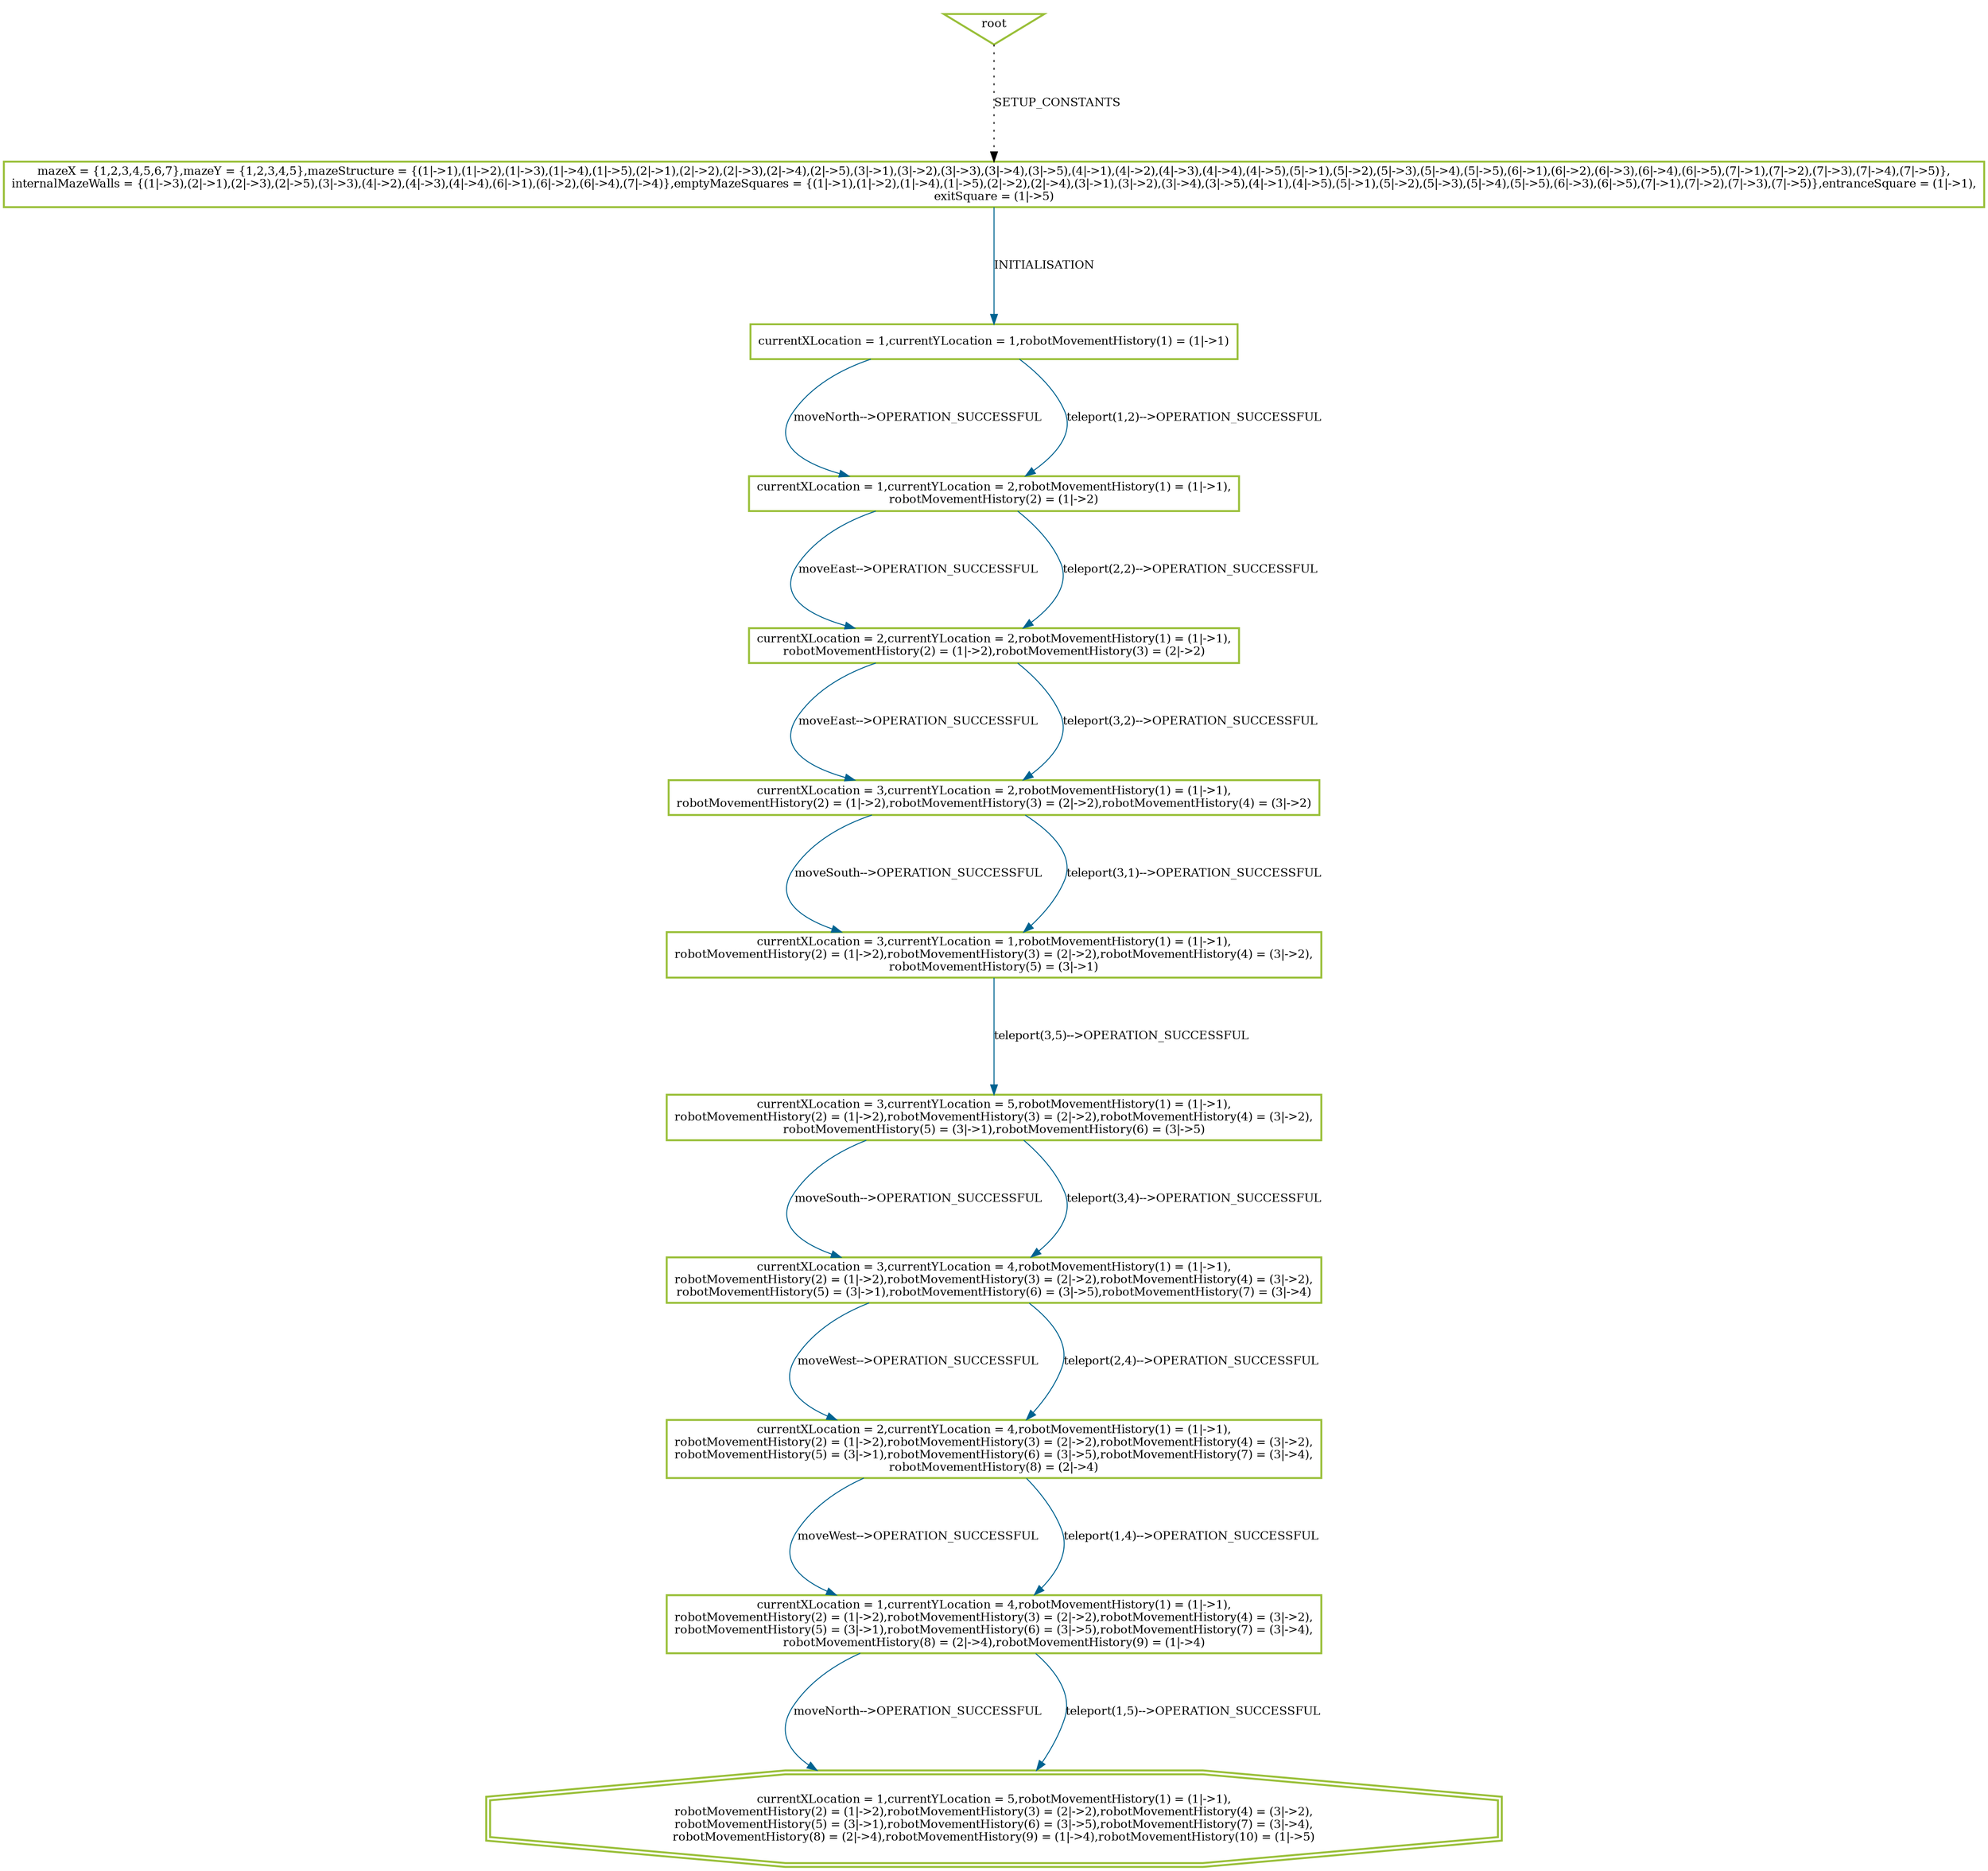 digraph "history" {
	graph [
		fontsize = "14"
		fontname = "Times-Roman"
		fontcolor = "black"
		nodesep = "1.5"
		ranksep = "1.5"
	]
	node [
		fontsize = "14"
		fontname = "Times-Roman"
		fontcolor = "black"
		shape = "ellipse"
		style = "solid"
	]
	edge [
		fontsize = "14"
		fontname = "Times-Roman"
		fontcolor = "black"
		style = "solid"
	]
	"0" [
		fontsize = "12"
		fontname = "Times-Roman"
		fontcolor = "black"
		penwidth = "2"
		label = "mazeX = \{1,2,3,4,5,6,7\},mazeY = \{1,2,3,4,5\},mazeStructure = \{(1\|-\>1),(1\|-\>2),(1\|-\>3),(1\|-\>4),(1\|-\>5),(2\|-\>1),(2\|-\>2),(2\|-\>3),(2\|-\>4),(2\|-\>5),(3\|-\>1),(3\|-\>2),(3\|-\>3),(3\|-\>4),(3\|-\>5),(4\|-\>1),(4\|-\>2),(4\|-\>3),(4\|-\>4),(4\|-\>5),(5\|-\>1),(5\|-\>2),(5\|-\>3),(5\|-\>4),(5\|-\>5),(6\|-\>1),(6\|-\>2),(6\|-\>3),(6\|-\>4),(6\|-\>5),(7\|-\>1),(7\|-\>2),(7\|-\>3),(7\|-\>4),(7\|-\>5)\},\ninternalMazeWalls = \{(1\|-\>3),(2\|-\>1),(2\|-\>3),(2\|-\>5),(3\|-\>3),(4\|-\>2),(4\|-\>3),(4\|-\>4),(6\|-\>1),(6\|-\>2),(6\|-\>4),(7\|-\>4)\},emptyMazeSquares = \{(1\|-\>1),(1\|-\>2),(1\|-\>4),(1\|-\>5),(2\|-\>2),(2\|-\>4),(3\|-\>1),(3\|-\>2),(3\|-\>4),(3\|-\>5),(4\|-\>1),(4\|-\>5),(5\|-\>1),(5\|-\>2),(5\|-\>3),(5\|-\>4),(5\|-\>5),(6\|-\>3),(6\|-\>5),(7\|-\>1),(7\|-\>2),(7\|-\>3),(7\|-\>5)\},entranceSquare = (1\|-\>1),\nexitSquare = (1\|-\>5)"
		shape = "box"
		style = "solid"
		color = "#99BF38"
	]
	"1" [
		fontsize = "12"
		fontname = "Times-Roman"
		fontcolor = "black"
		penwidth = "2"
		label = "currentXLocation = 1,currentYLocation = 1,robotMovementHistory(1) = (1\|-\>1)"
		shape = "box"
		style = "solid"
		color = "#99BF38"
	]
	"2" [
		fontsize = "12"
		fontname = "Times-Roman"
		fontcolor = "black"
		penwidth = "2"
		label = "currentXLocation = 1,currentYLocation = 2,robotMovementHistory(1) = (1\|-\>1),\nrobotMovementHistory(2) = (1\|-\>2)"
		shape = "box"
		style = "solid"
		color = "#99BF38"
	]
	"26" [
		fontsize = "12"
		fontname = "Times-Roman"
		fontcolor = "black"
		penwidth = "2"
		label = "currentXLocation = 2,currentYLocation = 2,robotMovementHistory(1) = (1\|-\>1),\nrobotMovementHistory(2) = (1\|-\>2),robotMovementHistory(3) = (2\|-\>2)"
		shape = "box"
		style = "solid"
		color = "#99BF38"
	]
	"48" [
		fontsize = "12"
		fontname = "Times-Roman"
		fontcolor = "black"
		penwidth = "2"
		label = "currentXLocation = 3,currentYLocation = 2,robotMovementHistory(1) = (1\|-\>1),\nrobotMovementHistory(2) = (1\|-\>2),robotMovementHistory(3) = (2\|-\>2),robotMovementHistory(4) = (3\|-\>2)"
		shape = "box"
		style = "solid"
		color = "#99BF38"
	]
	"71" [
		fontsize = "12"
		fontname = "Times-Roman"
		fontcolor = "black"
		penwidth = "2"
		label = "currentXLocation = 3,currentYLocation = 1,robotMovementHistory(1) = (1\|-\>1),\nrobotMovementHistory(2) = (1\|-\>2),robotMovementHistory(3) = (2\|-\>2),robotMovementHistory(4) = (3\|-\>2),\nrobotMovementHistory(5) = (3\|-\>1)"
		shape = "box"
		style = "solid"
		color = "#99BF38"
	]
	"112" [
		fontsize = "12"
		fontname = "Times-Roman"
		fontcolor = "black"
		penwidth = "2"
		label = "currentXLocation = 3,currentYLocation = 5,robotMovementHistory(1) = (1\|-\>1),\nrobotMovementHistory(2) = (1\|-\>2),robotMovementHistory(3) = (2\|-\>2),robotMovementHistory(4) = (3\|-\>2),\nrobotMovementHistory(5) = (3\|-\>1),robotMovementHistory(6) = (3\|-\>5)"
		shape = "box"
		style = "solid"
		color = "#99BF38"
	]
	"117" [
		fontsize = "12"
		fontname = "Times-Roman"
		fontcolor = "black"
		penwidth = "2"
		label = "currentXLocation = 3,currentYLocation = 4,robotMovementHistory(1) = (1\|-\>1),\nrobotMovementHistory(2) = (1\|-\>2),robotMovementHistory(3) = (2\|-\>2),robotMovementHistory(4) = (3\|-\>2),\nrobotMovementHistory(5) = (3\|-\>1),robotMovementHistory(6) = (3\|-\>5),robotMovementHistory(7) = (3\|-\>4)"
		shape = "box"
		style = "solid"
		color = "#99BF38"
	]
	"141" [
		fontsize = "12"
		fontname = "Times-Roman"
		fontcolor = "black"
		penwidth = "2"
		label = "currentXLocation = 2,currentYLocation = 4,robotMovementHistory(1) = (1\|-\>1),\nrobotMovementHistory(2) = (1\|-\>2),robotMovementHistory(3) = (2\|-\>2),robotMovementHistory(4) = (3\|-\>2),\nrobotMovementHistory(5) = (3\|-\>1),robotMovementHistory(6) = (3\|-\>5),robotMovementHistory(7) = (3\|-\>4),\nrobotMovementHistory(8) = (2\|-\>4)"
		shape = "box"
		style = "solid"
		color = "#99BF38"
	]
	"164" [
		fontsize = "12"
		fontname = "Times-Roman"
		fontcolor = "black"
		penwidth = "2"
		label = "currentXLocation = 1,currentYLocation = 4,robotMovementHistory(1) = (1\|-\>1),\nrobotMovementHistory(2) = (1\|-\>2),robotMovementHistory(3) = (2\|-\>2),robotMovementHistory(4) = (3\|-\>2),\nrobotMovementHistory(5) = (3\|-\>1),robotMovementHistory(6) = (3\|-\>5),robotMovementHistory(7) = (3\|-\>4),\nrobotMovementHistory(8) = (2\|-\>4),robotMovementHistory(9) = (1\|-\>4)"
		shape = "box"
		style = "solid"
		color = "#99BF38"
	]
	"186" [
		fontsize = "12"
		fontname = "Times-Roman"
		fontcolor = "black"
		penwidth = "2"
		label = "currentXLocation = 1,currentYLocation = 5,robotMovementHistory(1) = (1\|-\>1),\nrobotMovementHistory(2) = (1\|-\>2),robotMovementHistory(3) = (2\|-\>2),robotMovementHistory(4) = (3\|-\>2),\nrobotMovementHistory(5) = (3\|-\>1),robotMovementHistory(6) = (3\|-\>5),robotMovementHistory(7) = (3\|-\>4),\nrobotMovementHistory(8) = (2\|-\>4),robotMovementHistory(9) = (1\|-\>4),robotMovementHistory(10) = (1\|-\>5)"
		shape = "doubleoctagon"
		style = "solid"
		color = "#99BF38"
	]
	"root" [
		fontsize = "12"
		fontname = "Times-Roman"
		fontcolor = "black"
		penwidth = "2"
		label = "root"
		shape = "invtriangle"
		style = "solid"
		color = "#99BF38"
	]
	"root" -> "0" [
		fontsize = "12"
		fontname = "Times-Roman"
		fontcolor = "black"
		label = "SETUP_CONSTANTS"
		style = "dotted"
		color = "black"
	]
	"0" -> "1" [
		fontsize = "12"
		fontname = "Times-Roman"
		fontcolor = "black"
		label = "INITIALISATION"
		style = "solid"
		color = "#006391"
	]
	"1" -> "2" [
		fontsize = "12"
		fontname = "Times-Roman"
		fontcolor = "black"
		label = "moveNorth--\>OPERATION_SUCCESSFUL"
		style = "solid"
		color = "#006391"
	]
	"1" -> "2" [
		fontsize = "12"
		fontname = "Times-Roman"
		fontcolor = "black"
		label = "teleport(1,2)--\>OPERATION_SUCCESSFUL"
		style = "solid"
		color = "#006391"
	]
	"2" -> "26" [
		fontsize = "12"
		fontname = "Times-Roman"
		fontcolor = "black"
		label = "moveEast--\>OPERATION_SUCCESSFUL"
		style = "solid"
		color = "#006391"
	]
	"2" -> "26" [
		fontsize = "12"
		fontname = "Times-Roman"
		fontcolor = "black"
		label = "teleport(2,2)--\>OPERATION_SUCCESSFUL"
		style = "solid"
		color = "#006391"
	]
	"26" -> "48" [
		fontsize = "12"
		fontname = "Times-Roman"
		fontcolor = "black"
		label = "moveEast--\>OPERATION_SUCCESSFUL"
		style = "solid"
		color = "#006391"
	]
	"26" -> "48" [
		fontsize = "12"
		fontname = "Times-Roman"
		fontcolor = "black"
		label = "teleport(3,2)--\>OPERATION_SUCCESSFUL"
		style = "solid"
		color = "#006391"
	]
	"48" -> "71" [
		fontsize = "12"
		fontname = "Times-Roman"
		fontcolor = "black"
		label = "moveSouth--\>OPERATION_SUCCESSFUL"
		style = "solid"
		color = "#006391"
	]
	"48" -> "71" [
		fontsize = "12"
		fontname = "Times-Roman"
		fontcolor = "black"
		label = "teleport(3,1)--\>OPERATION_SUCCESSFUL"
		style = "solid"
		color = "#006391"
	]
	"71" -> "112" [
		fontsize = "12"
		fontname = "Times-Roman"
		fontcolor = "black"
		label = "teleport(3,5)--\>OPERATION_SUCCESSFUL"
		style = "solid"
		color = "#006391"
	]
	"112" -> "117" [
		fontsize = "12"
		fontname = "Times-Roman"
		fontcolor = "black"
		label = "moveSouth--\>OPERATION_SUCCESSFUL"
		style = "solid"
		color = "#006391"
	]
	"112" -> "117" [
		fontsize = "12"
		fontname = "Times-Roman"
		fontcolor = "black"
		label = "teleport(3,4)--\>OPERATION_SUCCESSFUL"
		style = "solid"
		color = "#006391"
	]
	"117" -> "141" [
		fontsize = "12"
		fontname = "Times-Roman"
		fontcolor = "black"
		label = "moveWest--\>OPERATION_SUCCESSFUL"
		style = "solid"
		color = "#006391"
	]
	"117" -> "141" [
		fontsize = "12"
		fontname = "Times-Roman"
		fontcolor = "black"
		label = "teleport(2,4)--\>OPERATION_SUCCESSFUL"
		style = "solid"
		color = "#006391"
	]
	"141" -> "164" [
		fontsize = "12"
		fontname = "Times-Roman"
		fontcolor = "black"
		label = "moveWest--\>OPERATION_SUCCESSFUL"
		style = "solid"
		color = "#006391"
	]
	"141" -> "164" [
		fontsize = "12"
		fontname = "Times-Roman"
		fontcolor = "black"
		label = "teleport(1,4)--\>OPERATION_SUCCESSFUL"
		style = "solid"
		color = "#006391"
	]
	"164" -> "186" [
		fontsize = "12"
		fontname = "Times-Roman"
		fontcolor = "black"
		label = "moveNorth--\>OPERATION_SUCCESSFUL"
		style = "solid"
		color = "#006391"
	]
	"164" -> "186" [
		fontsize = "12"
		fontname = "Times-Roman"
		fontcolor = "black"
		label = "teleport(1,5)--\>OPERATION_SUCCESSFUL"
		style = "solid"
		color = "#006391"
	]
}

